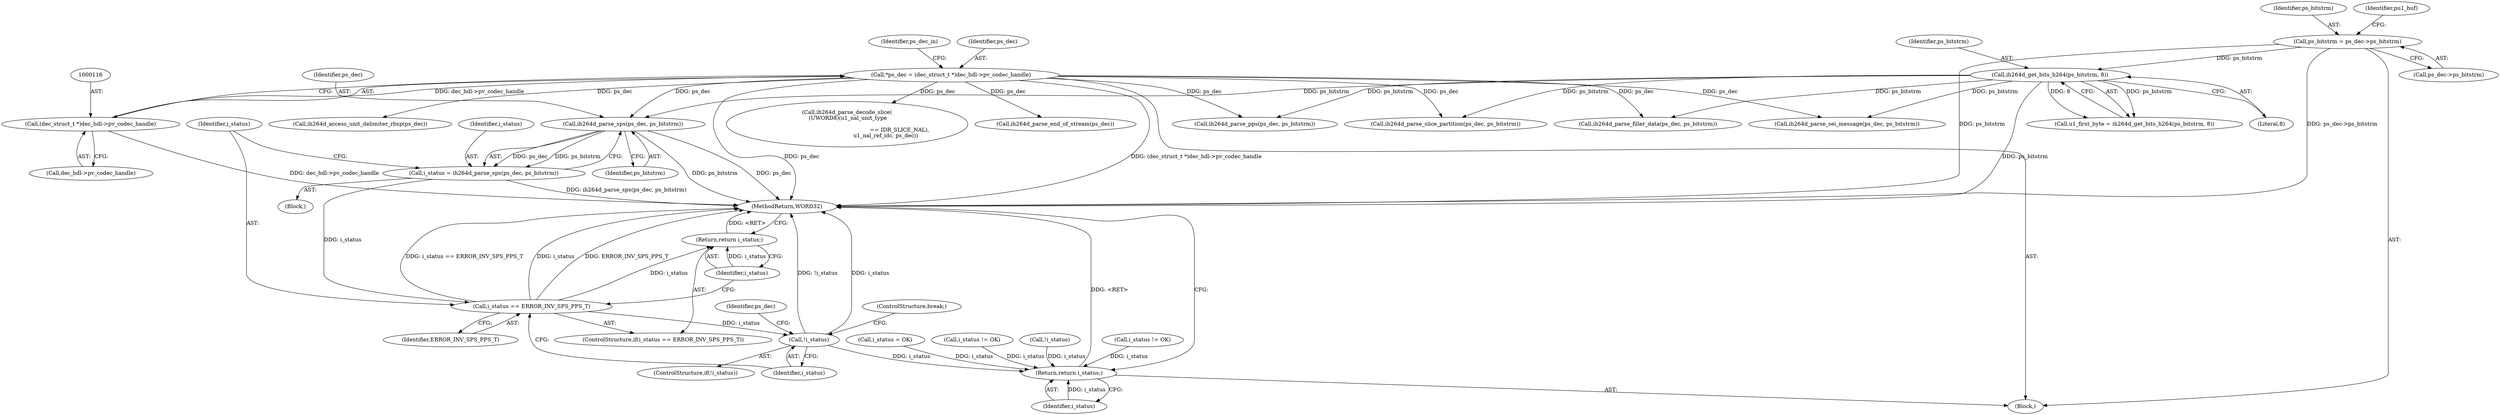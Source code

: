 digraph "0_Android_0b23c81c3dd9ec38f7e6806a3955fed1925541a0_0@pointer" {
"1000327" [label="(Call,ih264d_parse_sps(ps_dec, ps_bitstrm))"];
"1000113" [label="(Call,*ps_dec = (dec_struct_t *)dec_hdl->pv_codec_handle)"];
"1000115" [label="(Call,(dec_struct_t *)dec_hdl->pv_codec_handle)"];
"1000166" [label="(Call,ih264d_get_bits_h264(ps_bitstrm, 8))"];
"1000141" [label="(Call,ps_bitstrm = ps_dec->ps_bitstrm)"];
"1000325" [label="(Call,i_status = ih264d_parse_sps(ps_dec, ps_bitstrm))"];
"1000331" [label="(Call,i_status == ERROR_INV_SPS_PPS_T)"];
"1000334" [label="(Return,return i_status;)"];
"1000337" [label="(Call,!i_status)"];
"1000406" [label="(Return,return i_status;)"];
"1000334" [label="(Return,return i_status;)"];
"1000335" [label="(Identifier,i_status)"];
"1000142" [label="(Identifier,ps_bitstrm)"];
"1000341" [label="(Identifier,ps_dec)"];
"1000406" [label="(Return,return i_status;)"];
"1000211" [label="(Block,)"];
"1000113" [label="(Call,*ps_dec = (dec_struct_t *)dec_hdl->pv_codec_handle)"];
"1000336" [label="(ControlStructure,if(!i_status))"];
"1000311" [label="(Call,i_status != OK)"];
"1000114" [label="(Identifier,ps_dec)"];
"1000325" [label="(Call,i_status = ih264d_parse_sps(ps_dec, ps_bitstrm))"];
"1000387" [label="(Call,ih264d_parse_end_of_stream(ps_dec))"];
"1000408" [label="(MethodReturn,WORD32)"];
"1000307" [label="(Call,ih264d_parse_sei_message(ps_dec, ps_bitstrm))"];
"1000328" [label="(Identifier,ps_dec)"];
"1000333" [label="(Identifier,ERROR_INV_SPS_PPS_T)"];
"1000283" [label="(Call,i_status != OK)"];
"1000167" [label="(Identifier,ps_bitstrm)"];
"1000143" [label="(Call,ps_dec->ps_bitstrm)"];
"1000122" [label="(Identifier,ps_dec_in)"];
"1000115" [label="(Call,(dec_struct_t *)dec_hdl->pv_codec_handle)"];
"1000326" [label="(Identifier,i_status)"];
"1000220" [label="(Call,ih264d_parse_slice_partition(ps_dec, ps_bitstrm))"];
"1000147" [label="(Identifier,pu1_buf)"];
"1000117" [label="(Call,dec_hdl->pv_codec_handle)"];
"1000141" [label="(Call,ps_bitstrm = ps_dec->ps_bitstrm)"];
"1000110" [label="(Block,)"];
"1000352" [label="(Call,ih264d_parse_pps(ps_dec, ps_bitstrm))"];
"1000252" [label="(Call,ih264d_parse_decode_slice(\n (UWORD8)(u1_nal_unit_type\n\n                                                             == IDR_SLICE_NAL),\n                                             u1_nal_ref_idc, ps_dec))"];
"1000168" [label="(Literal,8)"];
"1000166" [label="(Call,ih264d_get_bits_h264(ps_bitstrm, 8))"];
"1000407" [label="(Identifier,i_status)"];
"1000332" [label="(Identifier,i_status)"];
"1000344" [label="(ControlStructure,break;)"];
"1000329" [label="(Identifier,ps_bitstrm)"];
"1000330" [label="(ControlStructure,if(i_status == ERROR_INV_SPS_PPS_T))"];
"1000327" [label="(Call,ih264d_parse_sps(ps_dec, ps_bitstrm))"];
"1000138" [label="(Call,i_status = OK)"];
"1000164" [label="(Call,u1_first_byte = ih264d_get_bits_h264(ps_bitstrm, 8))"];
"1000397" [label="(Call,ih264d_parse_filler_data(ps_dec, ps_bitstrm))"];
"1000331" [label="(Call,i_status == ERROR_INV_SPS_PPS_T)"];
"1000377" [label="(Call,ih264d_access_unit_delimiter_rbsp(ps_dec))"];
"1000338" [label="(Identifier,i_status)"];
"1000337" [label="(Call,!i_status)"];
"1000362" [label="(Call,!i_status)"];
"1000327" -> "1000325"  [label="AST: "];
"1000327" -> "1000329"  [label="CFG: "];
"1000328" -> "1000327"  [label="AST: "];
"1000329" -> "1000327"  [label="AST: "];
"1000325" -> "1000327"  [label="CFG: "];
"1000327" -> "1000408"  [label="DDG: ps_dec"];
"1000327" -> "1000408"  [label="DDG: ps_bitstrm"];
"1000327" -> "1000325"  [label="DDG: ps_dec"];
"1000327" -> "1000325"  [label="DDG: ps_bitstrm"];
"1000113" -> "1000327"  [label="DDG: ps_dec"];
"1000166" -> "1000327"  [label="DDG: ps_bitstrm"];
"1000113" -> "1000110"  [label="AST: "];
"1000113" -> "1000115"  [label="CFG: "];
"1000114" -> "1000113"  [label="AST: "];
"1000115" -> "1000113"  [label="AST: "];
"1000122" -> "1000113"  [label="CFG: "];
"1000113" -> "1000408"  [label="DDG: ps_dec"];
"1000113" -> "1000408"  [label="DDG: (dec_struct_t *)dec_hdl->pv_codec_handle"];
"1000115" -> "1000113"  [label="DDG: dec_hdl->pv_codec_handle"];
"1000113" -> "1000220"  [label="DDG: ps_dec"];
"1000113" -> "1000252"  [label="DDG: ps_dec"];
"1000113" -> "1000307"  [label="DDG: ps_dec"];
"1000113" -> "1000352"  [label="DDG: ps_dec"];
"1000113" -> "1000377"  [label="DDG: ps_dec"];
"1000113" -> "1000387"  [label="DDG: ps_dec"];
"1000113" -> "1000397"  [label="DDG: ps_dec"];
"1000115" -> "1000117"  [label="CFG: "];
"1000116" -> "1000115"  [label="AST: "];
"1000117" -> "1000115"  [label="AST: "];
"1000115" -> "1000408"  [label="DDG: dec_hdl->pv_codec_handle"];
"1000166" -> "1000164"  [label="AST: "];
"1000166" -> "1000168"  [label="CFG: "];
"1000167" -> "1000166"  [label="AST: "];
"1000168" -> "1000166"  [label="AST: "];
"1000164" -> "1000166"  [label="CFG: "];
"1000166" -> "1000408"  [label="DDG: ps_bitstrm"];
"1000166" -> "1000164"  [label="DDG: ps_bitstrm"];
"1000166" -> "1000164"  [label="DDG: 8"];
"1000141" -> "1000166"  [label="DDG: ps_bitstrm"];
"1000166" -> "1000220"  [label="DDG: ps_bitstrm"];
"1000166" -> "1000307"  [label="DDG: ps_bitstrm"];
"1000166" -> "1000352"  [label="DDG: ps_bitstrm"];
"1000166" -> "1000397"  [label="DDG: ps_bitstrm"];
"1000141" -> "1000110"  [label="AST: "];
"1000141" -> "1000143"  [label="CFG: "];
"1000142" -> "1000141"  [label="AST: "];
"1000143" -> "1000141"  [label="AST: "];
"1000147" -> "1000141"  [label="CFG: "];
"1000141" -> "1000408"  [label="DDG: ps_bitstrm"];
"1000141" -> "1000408"  [label="DDG: ps_dec->ps_bitstrm"];
"1000325" -> "1000211"  [label="AST: "];
"1000326" -> "1000325"  [label="AST: "];
"1000332" -> "1000325"  [label="CFG: "];
"1000325" -> "1000408"  [label="DDG: ih264d_parse_sps(ps_dec, ps_bitstrm)"];
"1000325" -> "1000331"  [label="DDG: i_status"];
"1000331" -> "1000330"  [label="AST: "];
"1000331" -> "1000333"  [label="CFG: "];
"1000332" -> "1000331"  [label="AST: "];
"1000333" -> "1000331"  [label="AST: "];
"1000335" -> "1000331"  [label="CFG: "];
"1000338" -> "1000331"  [label="CFG: "];
"1000331" -> "1000408"  [label="DDG: i_status == ERROR_INV_SPS_PPS_T"];
"1000331" -> "1000408"  [label="DDG: ERROR_INV_SPS_PPS_T"];
"1000331" -> "1000408"  [label="DDG: i_status"];
"1000331" -> "1000334"  [label="DDG: i_status"];
"1000331" -> "1000337"  [label="DDG: i_status"];
"1000334" -> "1000330"  [label="AST: "];
"1000334" -> "1000335"  [label="CFG: "];
"1000335" -> "1000334"  [label="AST: "];
"1000408" -> "1000334"  [label="CFG: "];
"1000334" -> "1000408"  [label="DDG: <RET>"];
"1000335" -> "1000334"  [label="DDG: i_status"];
"1000337" -> "1000336"  [label="AST: "];
"1000337" -> "1000338"  [label="CFG: "];
"1000338" -> "1000337"  [label="AST: "];
"1000341" -> "1000337"  [label="CFG: "];
"1000344" -> "1000337"  [label="CFG: "];
"1000337" -> "1000408"  [label="DDG: i_status"];
"1000337" -> "1000408"  [label="DDG: !i_status"];
"1000337" -> "1000406"  [label="DDG: i_status"];
"1000406" -> "1000110"  [label="AST: "];
"1000406" -> "1000407"  [label="CFG: "];
"1000407" -> "1000406"  [label="AST: "];
"1000408" -> "1000406"  [label="CFG: "];
"1000406" -> "1000408"  [label="DDG: <RET>"];
"1000407" -> "1000406"  [label="DDG: i_status"];
"1000311" -> "1000406"  [label="DDG: i_status"];
"1000283" -> "1000406"  [label="DDG: i_status"];
"1000138" -> "1000406"  [label="DDG: i_status"];
"1000362" -> "1000406"  [label="DDG: i_status"];
}
